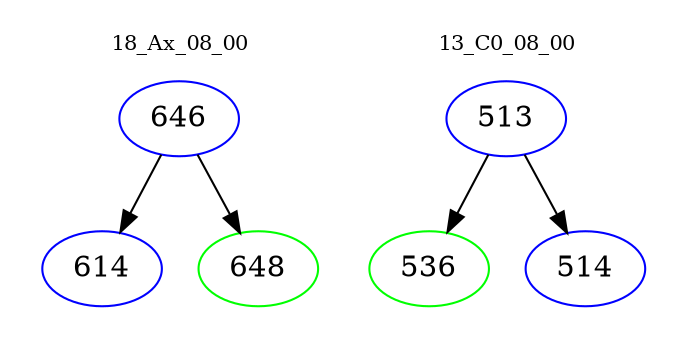 digraph{
subgraph cluster_0 {
color = white
label = "18_Ax_08_00";
fontsize=10;
T0_646 [label="646", color="blue"]
T0_646 -> T0_614 [color="black"]
T0_614 [label="614", color="blue"]
T0_646 -> T0_648 [color="black"]
T0_648 [label="648", color="green"]
}
subgraph cluster_1 {
color = white
label = "13_C0_08_00";
fontsize=10;
T1_513 [label="513", color="blue"]
T1_513 -> T1_536 [color="black"]
T1_536 [label="536", color="green"]
T1_513 -> T1_514 [color="black"]
T1_514 [label="514", color="blue"]
}
}
